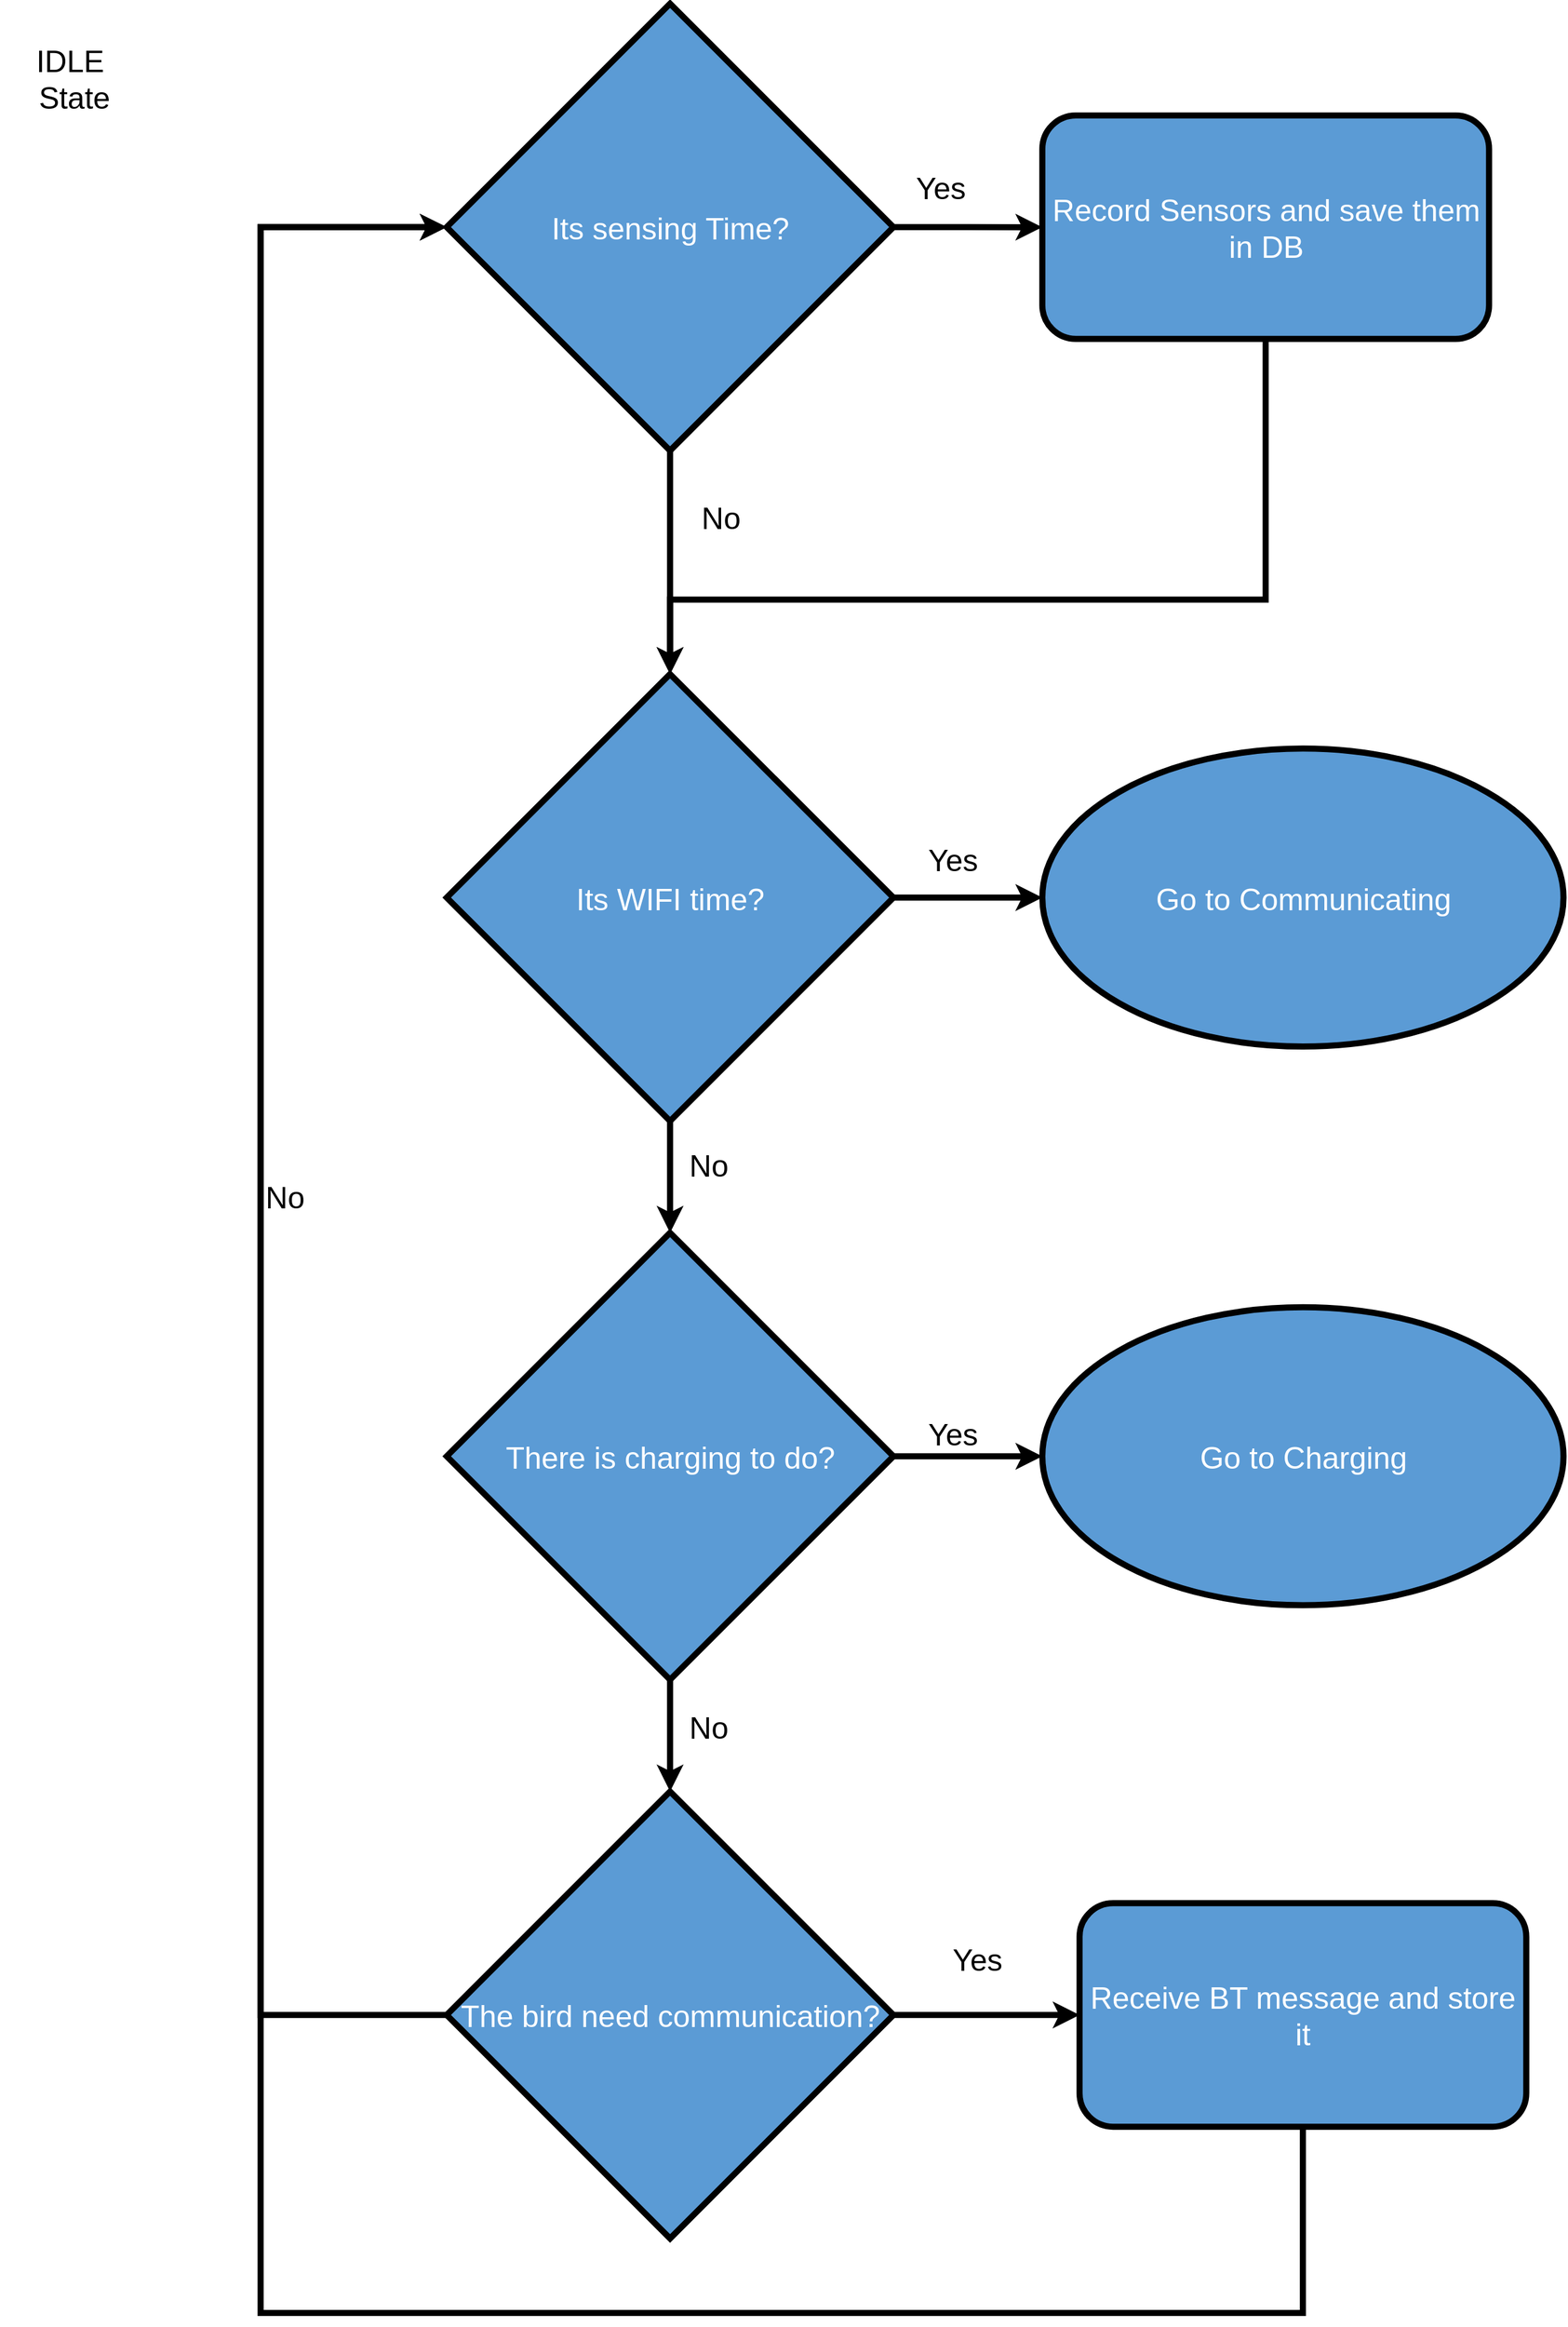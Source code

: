 <mxfile version="15.3.8" type="device"><diagram id="Aq8C7NM-q_EOuL56kIrI" name="Page-1"><mxGraphModel dx="1111" dy="1188" grid="1" gridSize="10" guides="1" tooltips="1" connect="1" arrows="1" fold="1" page="1" pageScale="1" pageWidth="827" pageHeight="1169" math="0" shadow="0"><root><mxCell id="0"/><mxCell id="1" parent="0"/><mxCell id="OLDNZjY_V4Xaq0CXcxeR-1" value="" style="group;fontSize=25;" parent="1" vertex="1" connectable="0"><mxGeometry x="950" y="80" width="1280.32" height="1890" as="geometry"/></mxCell><mxCell id="Kl6rUYlBZ52-5VsQZGhu-5" value="IDLE&amp;nbsp;&lt;br style=&quot;font-size: 25px&quot;&gt;State" style="text;html=1;strokeColor=none;fillColor=none;align=center;verticalAlign=middle;whiteSpace=wrap;rounded=0;strokeWidth=5;fontSize=25;" parent="OLDNZjY_V4Xaq0CXcxeR-1" vertex="1"><mxGeometry y="30.484" width="121.935" height="60.968" as="geometry"/></mxCell><mxCell id="Kl6rUYlBZ52-5VsQZGhu-8" value="Its sensing Time?" style="rhombus;whiteSpace=wrap;html=1;fillColor=#5B9BD5;fontColor=#FFFFFF;strokeWidth=5;fontSize=25;" parent="OLDNZjY_V4Xaq0CXcxeR-1" vertex="1"><mxGeometry x="365.806" width="365.806" height="365.806" as="geometry"/></mxCell><mxCell id="Kl6rUYlBZ52-5VsQZGhu-11" value="Its WIFI time?" style="rhombus;whiteSpace=wrap;html=1;fillColor=#5B9BD5;fontColor=#FFFFFF;strokeWidth=5;fontSize=25;" parent="OLDNZjY_V4Xaq0CXcxeR-1" vertex="1"><mxGeometry x="365.806" y="548.71" width="365.806" height="365.806" as="geometry"/></mxCell><mxCell id="Kl6rUYlBZ52-5VsQZGhu-6" value="No" style="edgeStyle=orthogonalEdgeStyle;rounded=0;orthogonalLoop=1;jettySize=auto;html=1;labelBackgroundColor=none;strokeWidth=5;fontSize=25;" parent="OLDNZjY_V4Xaq0CXcxeR-1" source="Kl6rUYlBZ52-5VsQZGhu-8" target="Kl6rUYlBZ52-5VsQZGhu-11" edge="1"><mxGeometry x="-0.407" y="41" relative="1" as="geometry"><mxPoint as="offset"/></mxGeometry></mxCell><mxCell id="Kl6rUYlBZ52-5VsQZGhu-13" value="No" style="edgeStyle=orthogonalEdgeStyle;rounded=0;orthogonalLoop=1;jettySize=auto;html=1;entryX=0;entryY=0.5;entryDx=0;entryDy=0;labelBackgroundColor=none;strokeWidth=5;fontSize=25;" parent="OLDNZjY_V4Xaq0CXcxeR-1" source="Kl6rUYlBZ52-5VsQZGhu-14" target="Kl6rUYlBZ52-5VsQZGhu-8" edge="1"><mxGeometry x="-0.069" y="-20" relative="1" as="geometry"><Array as="points"><mxPoint x="213.387" y="1646.129"/><mxPoint x="213.387" y="182.903"/></Array><mxPoint as="offset"/></mxGeometry></mxCell><mxCell id="Kl6rUYlBZ52-5VsQZGhu-14" value="The bird need communication?" style="rhombus;whiteSpace=wrap;html=1;fillColor=#5B9BD5;fontColor=#FFFFFF;strokeWidth=5;fontSize=25;" parent="OLDNZjY_V4Xaq0CXcxeR-1" vertex="1"><mxGeometry x="365.806" y="1463.226" width="365.806" height="365.806" as="geometry"/></mxCell><mxCell id="Kl6rUYlBZ52-5VsQZGhu-15" value="No" style="edgeStyle=orthogonalEdgeStyle;rounded=0;orthogonalLoop=1;jettySize=auto;html=1;labelBackgroundColor=none;strokeWidth=5;fontSize=25;" parent="OLDNZjY_V4Xaq0CXcxeR-1" source="Kl6rUYlBZ52-5VsQZGhu-17" target="Kl6rUYlBZ52-5VsQZGhu-14" edge="1"><mxGeometry x="-0.164" y="31" relative="1" as="geometry"><mxPoint as="offset"/></mxGeometry></mxCell><mxCell id="Kl6rUYlBZ52-5VsQZGhu-17" value="&lt;font style=&quot;font-size: 25px;&quot;&gt;There is charging to do?&lt;/font&gt;" style="rhombus;whiteSpace=wrap;html=1;fillColor=#5B9BD5;fontColor=#FFFFFF;strokeWidth=5;fontSize=25;" parent="OLDNZjY_V4Xaq0CXcxeR-1" vertex="1"><mxGeometry x="365.806" y="1005.968" width="365.806" height="365.806" as="geometry"/></mxCell><mxCell id="Kl6rUYlBZ52-5VsQZGhu-9" value="No" style="edgeStyle=orthogonalEdgeStyle;rounded=0;orthogonalLoop=1;jettySize=auto;html=1;labelBackgroundColor=none;strokeWidth=5;fontSize=25;" parent="OLDNZjY_V4Xaq0CXcxeR-1" source="Kl6rUYlBZ52-5VsQZGhu-11" target="Kl6rUYlBZ52-5VsQZGhu-17" edge="1"><mxGeometry x="-0.224" y="31" relative="1" as="geometry"><mxPoint as="offset"/></mxGeometry></mxCell><mxCell id="Kl6rUYlBZ52-5VsQZGhu-18" style="edgeStyle=orthogonalEdgeStyle;rounded=0;orthogonalLoop=1;jettySize=auto;html=1;strokeWidth=5;fontSize=25;" parent="OLDNZjY_V4Xaq0CXcxeR-1" source="Kl6rUYlBZ52-5VsQZGhu-19" target="Kl6rUYlBZ52-5VsQZGhu-11" edge="1"><mxGeometry relative="1" as="geometry"><Array as="points"><mxPoint x="1036.45" y="487.742"/><mxPoint x="548.709" y="487.742"/></Array></mxGeometry></mxCell><mxCell id="Kl6rUYlBZ52-5VsQZGhu-19" value="Record Sensors and save them in DB" style="rounded=1;whiteSpace=wrap;html=1;fillColor=#5B9BD5;fontColor=#FFFFFF;strokeWidth=5;fontSize=25;" parent="OLDNZjY_V4Xaq0CXcxeR-1" vertex="1"><mxGeometry x="853.547" y="91.452" width="365.806" height="182.903" as="geometry"/></mxCell><mxCell id="Kl6rUYlBZ52-5VsQZGhu-7" value="Yes" style="edgeStyle=orthogonalEdgeStyle;rounded=0;orthogonalLoop=1;jettySize=auto;html=1;labelBackgroundColor=none;strokeWidth=5;fontSize=25;" parent="OLDNZjY_V4Xaq0CXcxeR-1" source="Kl6rUYlBZ52-5VsQZGhu-8" target="Kl6rUYlBZ52-5VsQZGhu-19" edge="1"><mxGeometry x="-0.371" y="33" relative="1" as="geometry"><mxPoint as="offset"/></mxGeometry></mxCell><mxCell id="Kl6rUYlBZ52-5VsQZGhu-20" value="Go to Communicating" style="ellipse;whiteSpace=wrap;html=1;fillColor=#5B9BD5;fontColor=#FFFFFF;strokeWidth=5;fontSize=25;" parent="OLDNZjY_V4Xaq0CXcxeR-1" vertex="1"><mxGeometry x="853.547" y="609.677" width="426.773" height="243.871" as="geometry"/></mxCell><mxCell id="Kl6rUYlBZ52-5VsQZGhu-10" value="Yes" style="edgeStyle=orthogonalEdgeStyle;rounded=0;orthogonalLoop=1;jettySize=auto;html=1;labelBackgroundColor=none;strokeWidth=5;fontSize=25;" parent="OLDNZjY_V4Xaq0CXcxeR-1" source="Kl6rUYlBZ52-5VsQZGhu-11" target="Kl6rUYlBZ52-5VsQZGhu-20" edge="1"><mxGeometry x="-0.207" y="32" relative="1" as="geometry"><mxPoint as="offset"/></mxGeometry></mxCell><mxCell id="Kl6rUYlBZ52-5VsQZGhu-21" value="Go to Charging" style="ellipse;whiteSpace=wrap;html=1;fillColor=#5B9BD5;fontColor=#FFFFFF;strokeWidth=5;fontSize=25;" parent="OLDNZjY_V4Xaq0CXcxeR-1" vertex="1"><mxGeometry x="853.547" y="1066.935" width="426.773" height="243.871" as="geometry"/></mxCell><mxCell id="Kl6rUYlBZ52-5VsQZGhu-16" value="Yes" style="edgeStyle=orthogonalEdgeStyle;rounded=0;orthogonalLoop=1;jettySize=auto;html=1;labelBackgroundColor=none;strokeWidth=5;fontSize=25;" parent="OLDNZjY_V4Xaq0CXcxeR-1" source="Kl6rUYlBZ52-5VsQZGhu-17" target="Kl6rUYlBZ52-5VsQZGhu-21" edge="1"><mxGeometry x="-0.206" y="19" relative="1" as="geometry"><mxPoint as="offset"/></mxGeometry></mxCell><mxCell id="Kl6rUYlBZ52-5VsQZGhu-22" style="edgeStyle=orthogonalEdgeStyle;rounded=0;orthogonalLoop=1;jettySize=auto;html=1;entryX=0;entryY=0.5;entryDx=0;entryDy=0;strokeWidth=5;fontSize=25;" parent="OLDNZjY_V4Xaq0CXcxeR-1" source="Kl6rUYlBZ52-5VsQZGhu-23" target="Kl6rUYlBZ52-5VsQZGhu-8" edge="1"><mxGeometry relative="1" as="geometry"><Array as="points"><mxPoint x="1066.933" y="1890.0"/><mxPoint x="213.387" y="1890.0"/><mxPoint x="213.387" y="182.903"/></Array></mxGeometry></mxCell><mxCell id="Kl6rUYlBZ52-5VsQZGhu-23" value="Receive BT message and store it" style="rounded=1;whiteSpace=wrap;html=1;fillColor=#5B9BD5;fontColor=#FFFFFF;strokeWidth=5;fontSize=25;" parent="OLDNZjY_V4Xaq0CXcxeR-1" vertex="1"><mxGeometry x="884.03" y="1554.677" width="365.806" height="182.903" as="geometry"/></mxCell><mxCell id="Kl6rUYlBZ52-5VsQZGhu-12" value="Yes" style="edgeStyle=orthogonalEdgeStyle;rounded=0;orthogonalLoop=1;jettySize=auto;html=1;labelBackgroundColor=none;strokeWidth=5;fontSize=25;" parent="OLDNZjY_V4Xaq0CXcxeR-1" source="Kl6rUYlBZ52-5VsQZGhu-14" target="Kl6rUYlBZ52-5VsQZGhu-23" edge="1"><mxGeometry x="-0.102" y="46" relative="1" as="geometry"><mxPoint as="offset"/></mxGeometry></mxCell></root></mxGraphModel></diagram></mxfile>